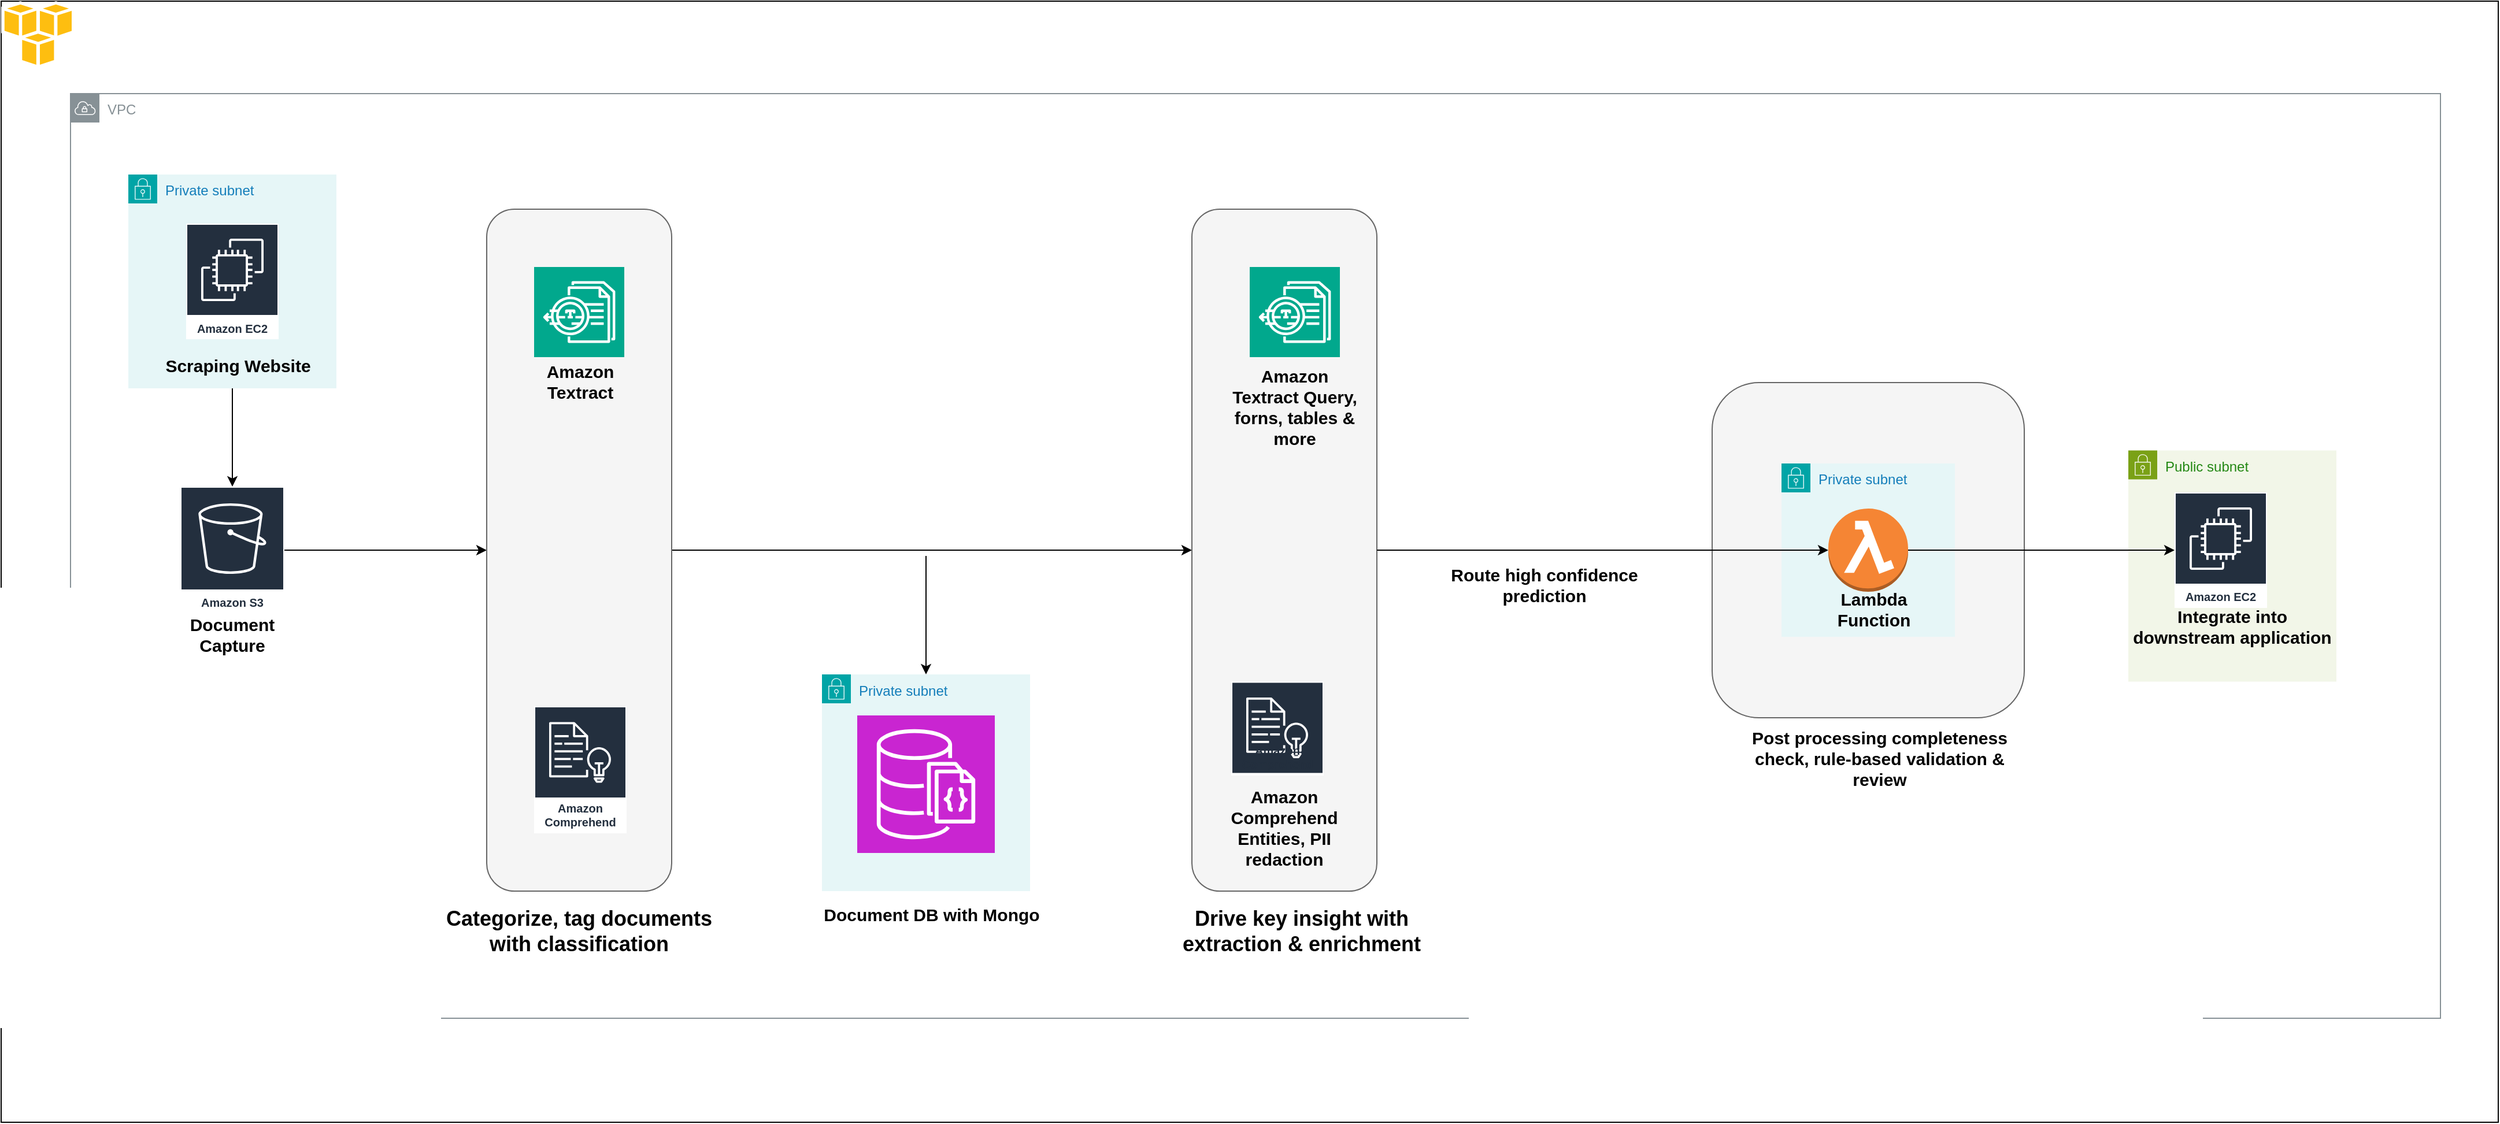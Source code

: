 <mxfile version="26.0.6">
  <diagram name="Page-1" id="sJICoCuQqKXRrIhCw7vR">
    <mxGraphModel dx="1909" dy="1695" grid="1" gridSize="10" guides="1" tooltips="1" connect="1" arrows="1" fold="1" page="1" pageScale="1" pageWidth="850" pageHeight="1100" math="0" shadow="0">
      <root>
        <mxCell id="0" />
        <mxCell id="1" parent="0" />
        <mxCell id="mwcL70Fv_d1JFPMgwfGR-2" value="" style="rounded=0;whiteSpace=wrap;html=1;" vertex="1" parent="1">
          <mxGeometry x="-190" y="-50" width="2160" height="970" as="geometry" />
        </mxCell>
        <mxCell id="mwcL70Fv_d1JFPMgwfGR-3" value="VPC" style="sketch=0;outlineConnect=0;gradientColor=none;html=1;whiteSpace=wrap;fontSize=12;fontStyle=0;shape=mxgraph.aws4.group;grIcon=mxgraph.aws4.group_vpc;strokeColor=#879196;fillColor=none;verticalAlign=top;align=left;spacingLeft=30;fontColor=#879196;dashed=0;" vertex="1" parent="1">
          <mxGeometry x="-130" y="30" width="2050" height="800" as="geometry" />
        </mxCell>
        <mxCell id="mwcL70Fv_d1JFPMgwfGR-14" style="edgeStyle=orthogonalEdgeStyle;rounded=0;orthogonalLoop=1;jettySize=auto;html=1;" edge="1" parent="1" source="mwcL70Fv_d1JFPMgwfGR-4" target="mwcL70Fv_d1JFPMgwfGR-6">
          <mxGeometry relative="1" as="geometry" />
        </mxCell>
        <mxCell id="mwcL70Fv_d1JFPMgwfGR-4" value="Private subnet" style="points=[[0,0],[0.25,0],[0.5,0],[0.75,0],[1,0],[1,0.25],[1,0.5],[1,0.75],[1,1],[0.75,1],[0.5,1],[0.25,1],[0,1],[0,0.75],[0,0.5],[0,0.25]];outlineConnect=0;gradientColor=none;html=1;whiteSpace=wrap;fontSize=12;fontStyle=0;container=1;pointerEvents=0;collapsible=0;recursiveResize=0;shape=mxgraph.aws4.group;grIcon=mxgraph.aws4.group_security_group;grStroke=0;strokeColor=#00A4A6;fillColor=#E6F6F7;verticalAlign=top;align=left;spacingLeft=30;fontColor=#147EBA;dashed=0;" vertex="1" parent="1">
          <mxGeometry x="-80" y="100" width="180" height="185" as="geometry" />
        </mxCell>
        <mxCell id="mwcL70Fv_d1JFPMgwfGR-49" value="&lt;font style=&quot;font-size: 15px;&quot;&gt;&lt;b&gt;Scraping Website&lt;/b&gt;&lt;/font&gt;" style="text;html=1;align=center;verticalAlign=middle;whiteSpace=wrap;rounded=0;" vertex="1" parent="mwcL70Fv_d1JFPMgwfGR-4">
          <mxGeometry x="30" y="150" width="130" height="30" as="geometry" />
        </mxCell>
        <mxCell id="mwcL70Fv_d1JFPMgwfGR-5" value="Amazon EC2" style="sketch=0;outlineConnect=0;fontColor=#232F3E;gradientColor=none;strokeColor=#ffffff;fillColor=#232F3E;dashed=0;verticalLabelPosition=middle;verticalAlign=bottom;align=center;html=1;whiteSpace=wrap;fontSize=10;fontStyle=1;spacing=3;shape=mxgraph.aws4.productIcon;prIcon=mxgraph.aws4.ec2;" vertex="1" parent="1">
          <mxGeometry x="-30" y="142.5" width="80" height="100" as="geometry" />
        </mxCell>
        <mxCell id="mwcL70Fv_d1JFPMgwfGR-15" style="edgeStyle=orthogonalEdgeStyle;rounded=0;orthogonalLoop=1;jettySize=auto;html=1;entryX=0.5;entryY=1;entryDx=0;entryDy=0;" edge="1" parent="1" source="mwcL70Fv_d1JFPMgwfGR-6" target="mwcL70Fv_d1JFPMgwfGR-8">
          <mxGeometry relative="1" as="geometry" />
        </mxCell>
        <mxCell id="mwcL70Fv_d1JFPMgwfGR-6" value="Amazon S3" style="sketch=0;outlineConnect=0;fontColor=#232F3E;gradientColor=none;strokeColor=#ffffff;fillColor=#232F3E;dashed=0;verticalLabelPosition=middle;verticalAlign=bottom;align=center;html=1;whiteSpace=wrap;fontSize=10;fontStyle=1;spacing=3;shape=mxgraph.aws4.productIcon;prIcon=mxgraph.aws4.s3;" vertex="1" parent="1">
          <mxGeometry x="-35" y="370" width="90" height="110" as="geometry" />
        </mxCell>
        <mxCell id="mwcL70Fv_d1JFPMgwfGR-7" value="&lt;b&gt;&lt;font style=&quot;font-size: 15px;&quot;&gt;Document&lt;br&gt;Capture&lt;/font&gt;&lt;/b&gt;" style="text;html=1;align=center;verticalAlign=middle;whiteSpace=wrap;rounded=0;" vertex="1" parent="1">
          <mxGeometry x="-25" y="477.5" width="70" height="40" as="geometry" />
        </mxCell>
        <mxCell id="mwcL70Fv_d1JFPMgwfGR-27" style="edgeStyle=orthogonalEdgeStyle;rounded=0;orthogonalLoop=1;jettySize=auto;html=1;" edge="1" parent="1" source="mwcL70Fv_d1JFPMgwfGR-8" target="mwcL70Fv_d1JFPMgwfGR-22">
          <mxGeometry relative="1" as="geometry" />
        </mxCell>
        <mxCell id="mwcL70Fv_d1JFPMgwfGR-8" value="" style="rounded=1;whiteSpace=wrap;html=1;direction=south;fillColor=#f5f5f5;fontColor=#333333;strokeColor=#666666;" vertex="1" parent="1">
          <mxGeometry x="230" y="130" width="160" height="590" as="geometry" />
        </mxCell>
        <mxCell id="mwcL70Fv_d1JFPMgwfGR-9" value="" style="sketch=0;points=[[0,0,0],[0.25,0,0],[0.5,0,0],[0.75,0,0],[1,0,0],[0,1,0],[0.25,1,0],[0.5,1,0],[0.75,1,0],[1,1,0],[0,0.25,0],[0,0.5,0],[0,0.75,0],[1,0.25,0],[1,0.5,0],[1,0.75,0]];outlineConnect=0;fontColor=#232F3E;fillColor=#01A88D;strokeColor=#ffffff;dashed=0;verticalLabelPosition=bottom;verticalAlign=top;align=center;html=1;fontSize=12;fontStyle=0;aspect=fixed;shape=mxgraph.aws4.resourceIcon;resIcon=mxgraph.aws4.textract;" vertex="1" parent="1">
          <mxGeometry x="271" y="180" width="78" height="78" as="geometry" />
        </mxCell>
        <mxCell id="mwcL70Fv_d1JFPMgwfGR-10" value="&lt;font style=&quot;font-size: 15px;&quot;&gt;&lt;b&gt;Amazon Textract&lt;/b&gt;&lt;/font&gt;" style="text;html=1;align=center;verticalAlign=middle;whiteSpace=wrap;rounded=0;" vertex="1" parent="1">
          <mxGeometry x="256" y="258" width="110" height="42" as="geometry" />
        </mxCell>
        <mxCell id="mwcL70Fv_d1JFPMgwfGR-12" value="Amazon Comprehend" style="sketch=0;outlineConnect=0;fontColor=#232F3E;gradientColor=none;strokeColor=#ffffff;fillColor=#232F3E;dashed=0;verticalLabelPosition=middle;verticalAlign=bottom;align=center;html=1;whiteSpace=wrap;fontSize=10;fontStyle=1;spacing=3;shape=mxgraph.aws4.productIcon;prIcon=mxgraph.aws4.comprehend;" vertex="1" parent="1">
          <mxGeometry x="271" y="560" width="80" height="110" as="geometry" />
        </mxCell>
        <mxCell id="mwcL70Fv_d1JFPMgwfGR-17" value="Private subnet" style="points=[[0,0],[0.25,0],[0.5,0],[0.75,0],[1,0],[1,0.25],[1,0.5],[1,0.75],[1,1],[0.75,1],[0.5,1],[0.25,1],[0,1],[0,0.75],[0,0.5],[0,0.25]];outlineConnect=0;gradientColor=none;html=1;whiteSpace=wrap;fontSize=12;fontStyle=0;container=1;pointerEvents=0;collapsible=0;recursiveResize=0;shape=mxgraph.aws4.group;grIcon=mxgraph.aws4.group_security_group;grStroke=0;strokeColor=#00A4A6;fillColor=#E6F6F7;verticalAlign=top;align=left;spacingLeft=30;fontColor=#147EBA;dashed=0;" vertex="1" parent="1">
          <mxGeometry x="520" y="532.5" width="180" height="187.5" as="geometry" />
        </mxCell>
        <mxCell id="mwcL70Fv_d1JFPMgwfGR-13" value="" style="sketch=0;points=[[0,0,0],[0.25,0,0],[0.5,0,0],[0.75,0,0],[1,0,0],[0,1,0],[0.25,1,0],[0.5,1,0],[0.75,1,0],[1,1,0],[0,0.25,0],[0,0.5,0],[0,0.75,0],[1,0.25,0],[1,0.5,0],[1,0.75,0]];outlineConnect=0;fontColor=#232F3E;fillColor=#C925D1;strokeColor=#ffffff;dashed=0;verticalLabelPosition=bottom;verticalAlign=top;align=center;html=1;fontSize=12;fontStyle=0;aspect=fixed;shape=mxgraph.aws4.resourceIcon;resIcon=mxgraph.aws4.documentdb_with_mongodb_compatibility;" vertex="1" parent="mwcL70Fv_d1JFPMgwfGR-17">
          <mxGeometry x="30.5" y="35.5" width="119" height="119" as="geometry" />
        </mxCell>
        <mxCell id="mwcL70Fv_d1JFPMgwfGR-22" value="" style="rounded=1;whiteSpace=wrap;html=1;direction=south;fillColor=#f5f5f5;fontColor=#333333;strokeColor=#666666;" vertex="1" parent="1">
          <mxGeometry x="840" y="130" width="160" height="590" as="geometry" />
        </mxCell>
        <mxCell id="mwcL70Fv_d1JFPMgwfGR-23" value="" style="sketch=0;points=[[0,0,0],[0.25,0,0],[0.5,0,0],[0.75,0,0],[1,0,0],[0,1,0],[0.25,1,0],[0.5,1,0],[0.75,1,0],[1,1,0],[0,0.25,0],[0,0.5,0],[0,0.75,0],[1,0.25,0],[1,0.5,0],[1,0.75,0]];outlineConnect=0;fontColor=#232F3E;fillColor=#01A88D;strokeColor=#ffffff;dashed=0;verticalLabelPosition=bottom;verticalAlign=top;align=center;html=1;fontSize=12;fontStyle=0;aspect=fixed;shape=mxgraph.aws4.resourceIcon;resIcon=mxgraph.aws4.textract;" vertex="1" parent="1">
          <mxGeometry x="890" y="180" width="78" height="78" as="geometry" />
        </mxCell>
        <mxCell id="mwcL70Fv_d1JFPMgwfGR-24" value="&lt;b&gt;&lt;font style=&quot;font-size: 15px;&quot;&gt;Amazon Textract Query, forns, tables &amp;amp; more&lt;/font&gt;&lt;/b&gt;" style="text;html=1;align=center;verticalAlign=middle;whiteSpace=wrap;rounded=0;" vertex="1" parent="1">
          <mxGeometry x="874" y="270" width="110" height="62" as="geometry" />
        </mxCell>
        <mxCell id="mwcL70Fv_d1JFPMgwfGR-25" value="Amazon Comprehend" style="sketch=0;outlineConnect=0;fontColor=#232F3E;gradientColor=none;strokeColor=#ffffff;fillColor=#232F3E;dashed=0;verticalLabelPosition=middle;verticalAlign=bottom;align=center;html=1;whiteSpace=wrap;fontSize=10;fontStyle=1;spacing=3;shape=mxgraph.aws4.productIcon;prIcon=mxgraph.aws4.comprehend;" vertex="1" parent="1">
          <mxGeometry x="874" y="538.75" width="80" height="81.25" as="geometry" />
        </mxCell>
        <mxCell id="mwcL70Fv_d1JFPMgwfGR-26" value="&lt;b&gt;&lt;font style=&quot;font-size: 15px;&quot;&gt;Amazon Comprehend Entities, PII redaction&lt;/font&gt;&lt;/b&gt;" style="text;html=1;align=center;verticalAlign=middle;whiteSpace=wrap;rounded=0;" vertex="1" parent="1">
          <mxGeometry x="860" y="620" width="120" height="90" as="geometry" />
        </mxCell>
        <mxCell id="mwcL70Fv_d1JFPMgwfGR-30" value="" style="rounded=1;whiteSpace=wrap;html=1;fillColor=#f5f5f5;fontColor=#333333;strokeColor=#666666;" vertex="1" parent="1">
          <mxGeometry x="1290" y="280" width="270" height="290" as="geometry" />
        </mxCell>
        <mxCell id="mwcL70Fv_d1JFPMgwfGR-33" value="Private subnet" style="points=[[0,0],[0.25,0],[0.5,0],[0.75,0],[1,0],[1,0.25],[1,0.5],[1,0.75],[1,1],[0.75,1],[0.5,1],[0.25,1],[0,1],[0,0.75],[0,0.5],[0,0.25]];outlineConnect=0;gradientColor=none;html=1;whiteSpace=wrap;fontSize=12;fontStyle=0;container=1;pointerEvents=0;collapsible=0;recursiveResize=0;shape=mxgraph.aws4.group;grIcon=mxgraph.aws4.group_security_group;grStroke=0;strokeColor=#00A4A6;fillColor=#E6F6F7;verticalAlign=top;align=left;spacingLeft=30;fontColor=#147EBA;dashed=0;" vertex="1" parent="1">
          <mxGeometry x="1350" y="350" width="150" height="150" as="geometry" />
        </mxCell>
        <mxCell id="mwcL70Fv_d1JFPMgwfGR-35" value="" style="outlineConnect=0;dashed=0;verticalLabelPosition=bottom;verticalAlign=top;align=center;html=1;shape=mxgraph.aws3.lambda_function;fillColor=#F58534;gradientColor=none;" vertex="1" parent="mwcL70Fv_d1JFPMgwfGR-33">
          <mxGeometry x="40.5" y="39" width="69" height="72" as="geometry" />
        </mxCell>
        <mxCell id="mwcL70Fv_d1JFPMgwfGR-46" value="&lt;b&gt;&lt;font style=&quot;font-size: 15px;&quot;&gt;Lambda Function&lt;/font&gt;&lt;/b&gt;" style="text;html=1;align=center;verticalAlign=middle;whiteSpace=wrap;rounded=0;" vertex="1" parent="mwcL70Fv_d1JFPMgwfGR-33">
          <mxGeometry x="30" y="111" width="100" height="30" as="geometry" />
        </mxCell>
        <mxCell id="mwcL70Fv_d1JFPMgwfGR-39" style="edgeStyle=orthogonalEdgeStyle;rounded=0;orthogonalLoop=1;jettySize=auto;html=1;entryX=0;entryY=0.5;entryDx=0;entryDy=0;entryPerimeter=0;" edge="1" parent="1" source="mwcL70Fv_d1JFPMgwfGR-22" target="mwcL70Fv_d1JFPMgwfGR-35">
          <mxGeometry relative="1" as="geometry" />
        </mxCell>
        <mxCell id="mwcL70Fv_d1JFPMgwfGR-40" value="&lt;font style=&quot;font-size: 18px;&quot;&gt;&lt;b&gt;Categorize, tag documents with classification&lt;/b&gt;&lt;/font&gt;" style="text;html=1;align=center;verticalAlign=middle;whiteSpace=wrap;rounded=0;" vertex="1" parent="1">
          <mxGeometry x="190" y="720" width="240" height="70" as="geometry" />
        </mxCell>
        <mxCell id="mwcL70Fv_d1JFPMgwfGR-42" value="&lt;b&gt;&lt;font style=&quot;font-size: 18px;&quot;&gt;Drive key insight with extraction &amp;amp; enrichment&lt;/font&gt;&lt;/b&gt;" style="text;html=1;align=center;verticalAlign=middle;whiteSpace=wrap;rounded=0;" vertex="1" parent="1">
          <mxGeometry x="830" y="720" width="210" height="70" as="geometry" />
        </mxCell>
        <mxCell id="mwcL70Fv_d1JFPMgwfGR-43" value="&lt;font style=&quot;font-size: 15px;&quot;&gt;&lt;b&gt;Document DB with Mongo&lt;/b&gt;&lt;/font&gt;" style="text;html=1;align=center;verticalAlign=middle;whiteSpace=wrap;rounded=0;" vertex="1" parent="1">
          <mxGeometry x="520" y="710" width="190" height="60" as="geometry" />
        </mxCell>
        <mxCell id="mwcL70Fv_d1JFPMgwfGR-44" value="&lt;font style=&quot;font-size: 15px;&quot;&gt;&lt;b&gt;Route high confidence prediction&lt;/b&gt;&lt;/font&gt;" style="text;html=1;align=center;verticalAlign=middle;whiteSpace=wrap;rounded=0;" vertex="1" parent="1">
          <mxGeometry x="1060" y="430" width="170" height="50" as="geometry" />
        </mxCell>
        <mxCell id="mwcL70Fv_d1JFPMgwfGR-45" value="&lt;font style=&quot;font-size: 15px;&quot;&gt;&lt;b&gt;Post processing completeness check, rule-based validation &amp;amp; review&lt;/b&gt;&lt;/font&gt;" style="text;html=1;align=center;verticalAlign=middle;whiteSpace=wrap;rounded=0;" vertex="1" parent="1">
          <mxGeometry x="1320" y="570" width="230" height="70" as="geometry" />
        </mxCell>
        <mxCell id="mwcL70Fv_d1JFPMgwfGR-48" value="" style="endArrow=classic;html=1;rounded=0;entryX=0.5;entryY=0;entryDx=0;entryDy=0;" edge="1" parent="1" target="mwcL70Fv_d1JFPMgwfGR-17">
          <mxGeometry width="50" height="50" relative="1" as="geometry">
            <mxPoint x="610" y="430" as="sourcePoint" />
            <mxPoint x="660" y="370" as="targetPoint" />
          </mxGeometry>
        </mxCell>
        <mxCell id="mwcL70Fv_d1JFPMgwfGR-50" value="Public subnet" style="points=[[0,0],[0.25,0],[0.5,0],[0.75,0],[1,0],[1,0.25],[1,0.5],[1,0.75],[1,1],[0.75,1],[0.5,1],[0.25,1],[0,1],[0,0.75],[0,0.5],[0,0.25]];outlineConnect=0;gradientColor=none;html=1;whiteSpace=wrap;fontSize=12;fontStyle=0;container=1;pointerEvents=0;collapsible=0;recursiveResize=0;shape=mxgraph.aws4.group;grIcon=mxgraph.aws4.group_security_group;grStroke=0;strokeColor=#7AA116;fillColor=#F2F6E8;verticalAlign=top;align=left;spacingLeft=30;fontColor=#248814;dashed=0;" vertex="1" parent="1">
          <mxGeometry x="1650" y="338.75" width="180" height="200" as="geometry" />
        </mxCell>
        <mxCell id="mwcL70Fv_d1JFPMgwfGR-53" value="Amazon EC2" style="sketch=0;outlineConnect=0;fontColor=#232F3E;gradientColor=none;strokeColor=#ffffff;fillColor=#232F3E;dashed=0;verticalLabelPosition=middle;verticalAlign=bottom;align=center;html=1;whiteSpace=wrap;fontSize=10;fontStyle=1;spacing=3;shape=mxgraph.aws4.productIcon;prIcon=mxgraph.aws4.ec2;" vertex="1" parent="mwcL70Fv_d1JFPMgwfGR-50">
          <mxGeometry x="40" y="36.25" width="80" height="100" as="geometry" />
        </mxCell>
        <mxCell id="mwcL70Fv_d1JFPMgwfGR-54" value="&lt;font style=&quot;font-size: 15px;&quot;&gt;&lt;b&gt;Integrate into downstream application&lt;/b&gt;&lt;/font&gt;" style="text;html=1;align=center;verticalAlign=middle;whiteSpace=wrap;rounded=0;" vertex="1" parent="mwcL70Fv_d1JFPMgwfGR-50">
          <mxGeometry y="141.25" width="180" height="22" as="geometry" />
        </mxCell>
        <mxCell id="mwcL70Fv_d1JFPMgwfGR-52" value="" style="dashed=0;outlineConnect=0;html=1;align=center;labelPosition=center;verticalLabelPosition=bottom;verticalAlign=top;shape=mxgraph.weblogos.aws" vertex="1" parent="1">
          <mxGeometry x="-190" y="-50" width="63.6" height="58.4" as="geometry" />
        </mxCell>
        <mxCell id="mwcL70Fv_d1JFPMgwfGR-55" style="edgeStyle=orthogonalEdgeStyle;rounded=0;orthogonalLoop=1;jettySize=auto;html=1;" edge="1" parent="1" source="mwcL70Fv_d1JFPMgwfGR-35" target="mwcL70Fv_d1JFPMgwfGR-53">
          <mxGeometry relative="1" as="geometry" />
        </mxCell>
      </root>
    </mxGraphModel>
  </diagram>
</mxfile>
